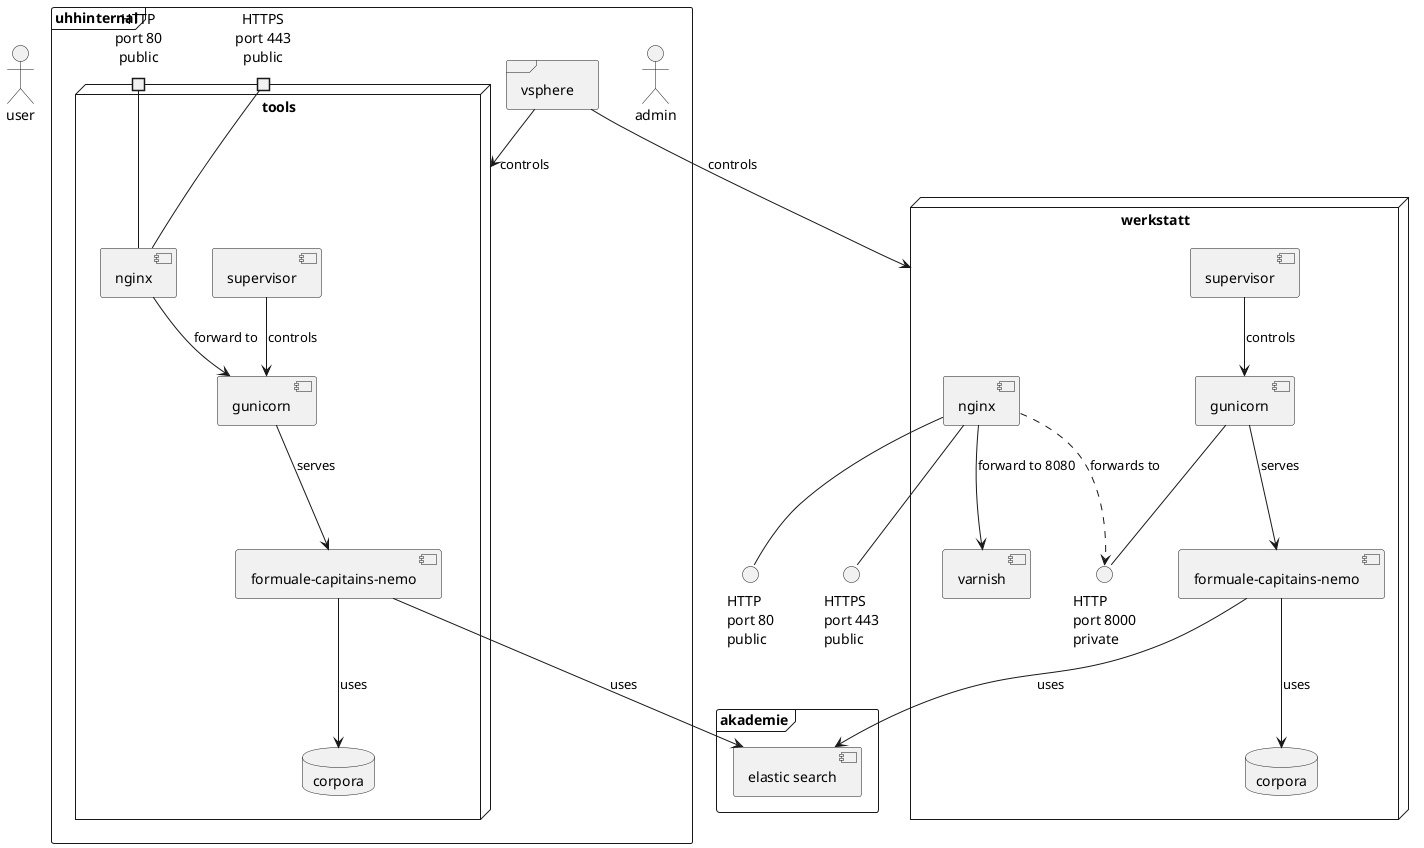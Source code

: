  @startuml

    'actor "admin" as externaladmin 
    actor user


    interface "HTTP\nport 80\npublic" as 80
    interface "HTTPS\nport 443\npublic" as 443

frame akademie {
  component "elastic search" as elastic
}

frame uhhinternal{

    actor "admin" as internaladmin 
    'actor "user" as internaluser

frame vsphere { 
}
node tools { 
    component supervisor as supervisortools
    component gunicorn as gunicorntools
    component nginx as nginxtools
    component "formuale-capitains-nemo" as formulaetools
    'interface "HTTP\nport 8000\nprivate" as 8000tools
    portin "HTTP\nport 80\npublic" as internal80
    portin "HTTPS\nport 443\npublic" as internal443
    database corpora as corporatools
}

    'internaluser ..> internal80
    'internaluser ..> internal443
    'gunicorntools -0)- nginxtools: "HTTP\nport 8000\nprivate"
    nginxtools --> gunicorntools: "forward to"
    nginxtools -- internal443
    nginxtools -- internal80 

    supervisortools --> gunicorntools : controls
    'internaladmin --> supervisortools : manages

    'gunicorntools -- 8000tools
    'nginxtools ..> 8000tools : forwards to

    gunicorntools --> formulaetools : serves
    formulaetools --> corporatools: uses

}
    node werkstatt {
    component supervisor
    component varnish
    component gunicorn
    component nginx 
    component "formuale-capitains-nemo" as formulae
    interface "HTTP\nport 8000\nprivate" as 8000
    database corpora
    }
    
    formulae --> elastic: uses
    formulaetools --> elastic: uses
    
    
    nginx --> varnish: forward to 8080
    
    'internaladmin --> tools
    'internaladmin --> werkstatt
    'internaladmin --> vsphere
    
    vsphere --> werkstatt: controls
    vsphere --> tools: controls
    
    'formulae --> formulaetools: "beta version of"

    'server -- 80
    'server -- 443

    'user ..> 80 : use
    'user ..> 443 : use

    nginx -- 443
    nginx -- 80 

    supervisor --> gunicorn : controls
    'externaladmin --> supervisor : manages

    gunicorn -- 8000
    nginx ..> 8000 : forwards to

    gunicorn --> formulae : serves
    formulae --> corpora: uses

  @enduml